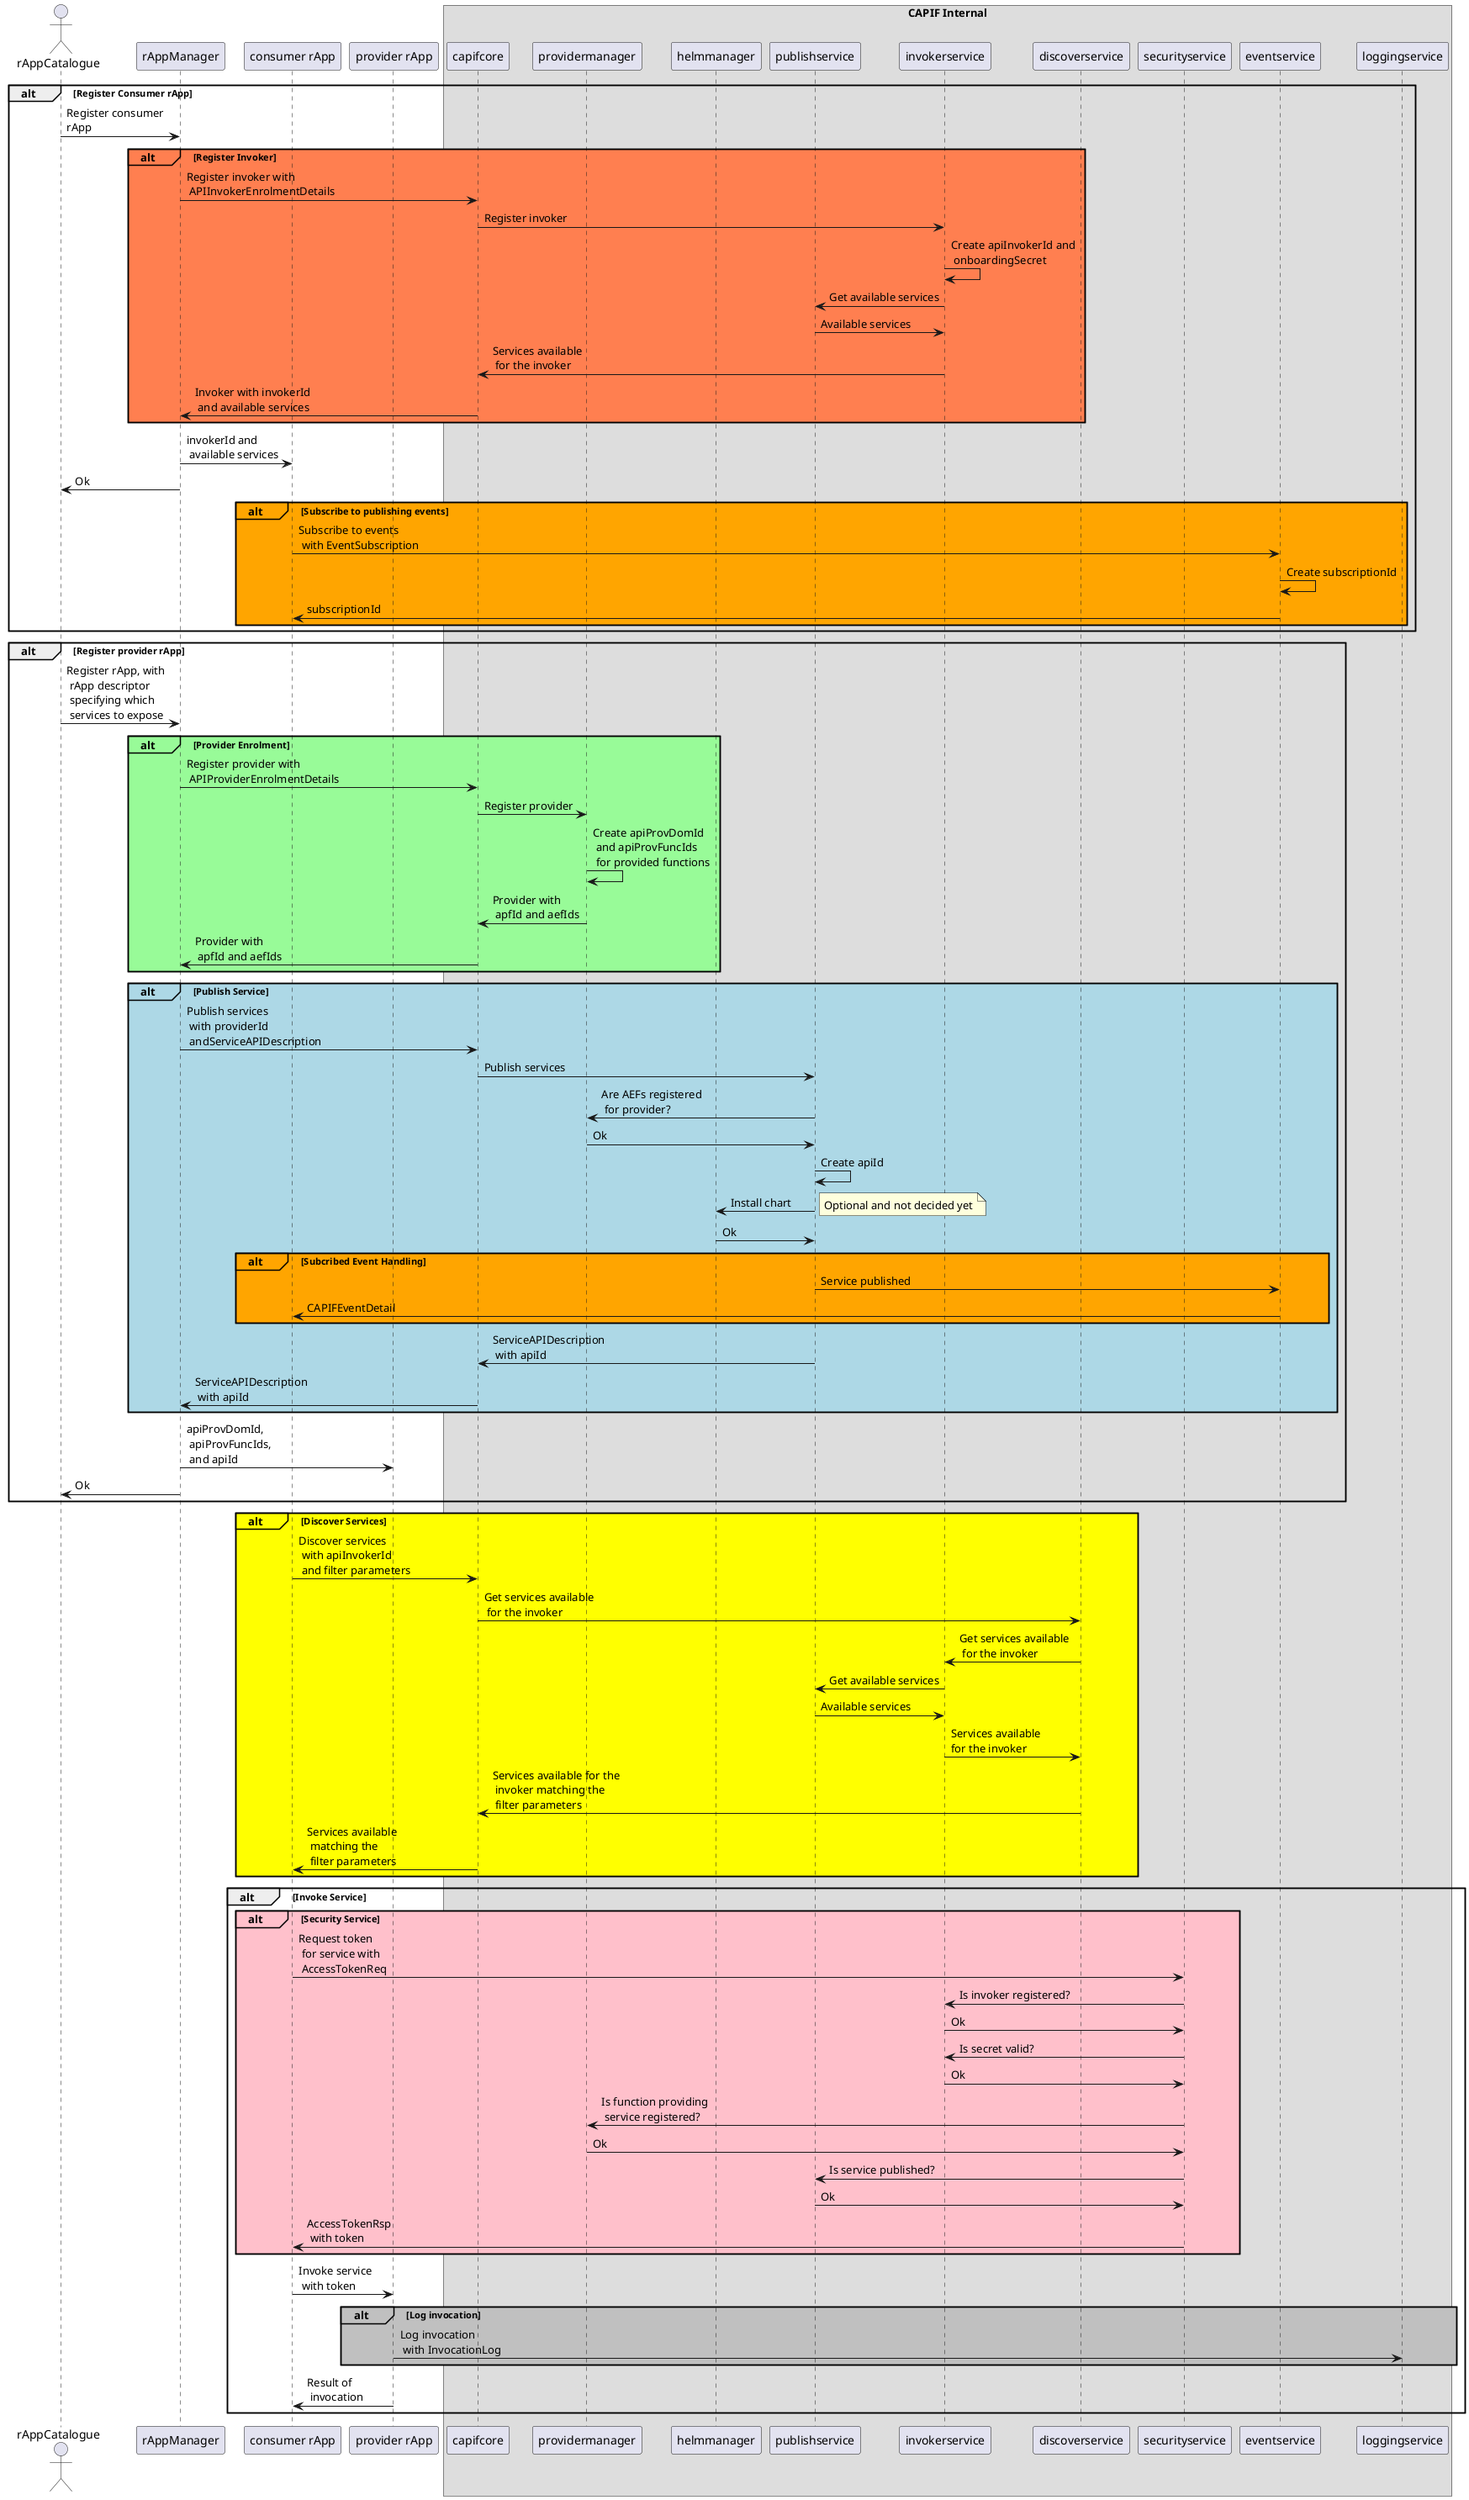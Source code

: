 @startuml Register Provider
actor rAppCatalogue
participant rAppManager
participant "consumer rApp" as capp
participant "provider rApp" as papp
box "CAPIF Internal"
participant capifcore
participant providermanager
participant helmmanager
participant publishservice
participant invokerservice
participant discoverservice
participant securityservice
participant eventservice
participant loggingservice
end box

alt Register Consumer rApp
    rAppCatalogue->rAppManager: Register consumer \nrApp
    alt#coral #coral Register Invoker
        rAppManager->capifcore: Register invoker with\n APIInvokerEnrolmentDetails
        capifcore->invokerservice: Register invoker
        invokerservice->invokerservice: Create apiInvokerId and\n onboardingSecret
        invokerservice->publishservice: Get available services
        publishservice->invokerservice: Available services
        invokerservice->capifcore: Services available\n for the invoker
        capifcore->rAppManager: Invoker with invokerId\n and available services
    end
    rAppManager->capp: invokerId and\n available services
    rAppManager->rAppCatalogue: Ok
    alt#Orange #Orange Subscribe to publishing events
        capp->eventservice: Subscribe to events\n with EventSubscription
        eventservice->eventservice: Create subscriptionId
        eventservice->capp: subscriptionId
    end
end
alt Register provider rApp
    rAppCatalogue->rAppManager: Register rApp, with\n rApp descriptor\n specifying which\n services to expose
    alt#paleGreen #paleGreen Provider Enrolment
        rAppManager->capifcore: Register provider with\n APIProviderEnrolmentDetails
        capifcore->providermanager:Register provider
        providermanager->providermanager: Create apiProvDomId\n and apiProvFuncIds\n for provided functions
        providermanager->capifcore: Provider with\n apfId and aefIds
        capifcore->rAppManager: Provider with\n apfId and aefIds
    end
    alt#LightBlue #LightBlue Publish Service
        rAppManager->capifcore: Publish services\n with providerId\n andServiceAPIDescription
        capifcore->publishservice: Publish services
        publishservice->providermanager: Are AEFs registered\n for provider?
        providermanager->publishservice: Ok
        publishservice->publishservice: Create apiId
        publishservice->helmmanager: Install chart
        note right: Optional and not decided yet
        helmmanager->publishservice: Ok
        alt#Orange #Orange Subcribed Event Handling
            publishservice->eventservice: Service published
            eventservice->capp: CAPIFEventDetail
        end
        publishservice->capifcore: ServiceAPIDescription\n with apiId
        capifcore->rAppManager: ServiceAPIDescription\n with apiId
    end
    rAppManager->papp: apiProvDomId,\n apiProvFuncIds,\n and apiId
    rAppManager->rAppCatalogue: Ok
end
alt#Yellow #Yellow Discover Services
    capp->capifcore: Discover services\n with apiInvokerId\n and filter parameters
    capifcore->discoverservice: Get services available\n for the invoker
    discoverservice->invokerservice: Get services available\n for the invoker
    invokerservice->publishservice: Get available services
    publishservice->invokerservice: Available services
    invokerservice->discoverservice: Services available \nfor the invoker
    discoverservice->capifcore: Services available for the\n invoker matching the\n filter parameters
    capifcore->capp: Services available\n matching the\n filter parameters
end

alt Invoke Service
    alt#Pink #Pink Security Service
        capp->securityservice: Request token\n for service with\n AccessTokenReq
        securityservice->invokerservice: Is invoker registered?
        invokerservice->securityservice: Ok
        securityservice->invokerservice: Is secret valid?
        invokerservice->securityservice: Ok
        securityservice->providermanager: Is function providing\n service registered?
        providermanager->securityservice: Ok
        securityservice->publishservice: Is service published?
        publishservice->securityservice: Ok
        securityservice->capp: AccessTokenRsp\n with token
    end
    capp->papp: Invoke service\n with token
    alt#Silver #Silver Log invocation
        papp->loggingservice: Log invocation\n with InvocationLog
    end
    papp->capp: Result of\n invocation
end
@enduml